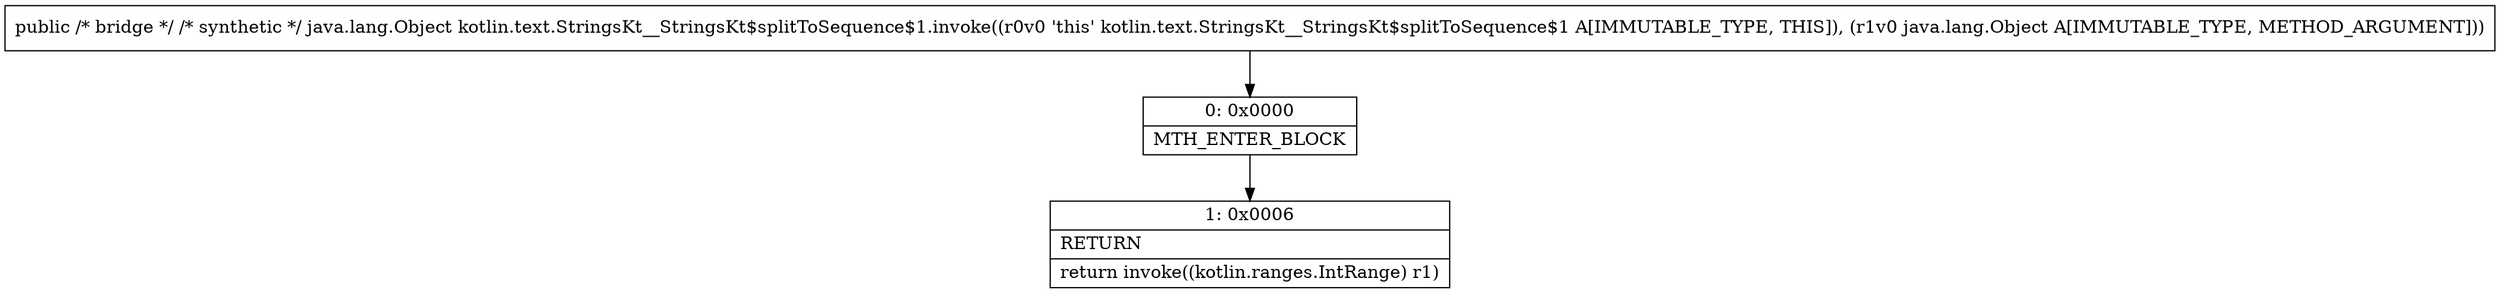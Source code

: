 digraph "CFG forkotlin.text.StringsKt__StringsKt$splitToSequence$1.invoke(Ljava\/lang\/Object;)Ljava\/lang\/Object;" {
Node_0 [shape=record,label="{0\:\ 0x0000|MTH_ENTER_BLOCK\l}"];
Node_1 [shape=record,label="{1\:\ 0x0006|RETURN\l|return invoke((kotlin.ranges.IntRange) r1)\l}"];
MethodNode[shape=record,label="{public \/* bridge *\/ \/* synthetic *\/ java.lang.Object kotlin.text.StringsKt__StringsKt$splitToSequence$1.invoke((r0v0 'this' kotlin.text.StringsKt__StringsKt$splitToSequence$1 A[IMMUTABLE_TYPE, THIS]), (r1v0 java.lang.Object A[IMMUTABLE_TYPE, METHOD_ARGUMENT])) }"];
MethodNode -> Node_0;
Node_0 -> Node_1;
}

